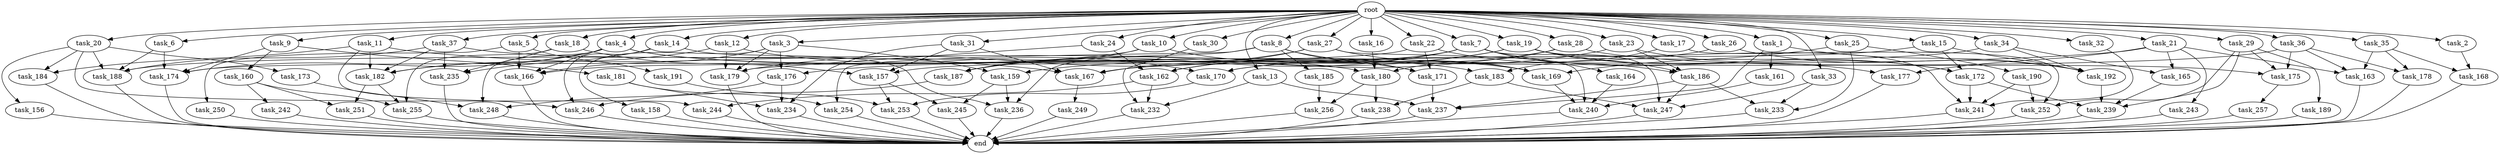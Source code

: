 digraph G {
  task_162 [size="19069654794.240002"];
  task_189 [size="4209067950.080000"];
  task_240 [size="7215545057.280000"];
  task_15 [size="10.240000"];
  task_185 [size="773094113.280000"];
  task_161 [size="3092376453.120000"];
  task_9 [size="10.240000"];
  task_163 [size="12799002542.080000"];
  task_183 [size="10737418240.000000"];
  task_4 [size="10.240000"];
  task_179 [size="10651518894.080000"];
  task_20 [size="10.240000"];
  task_166 [size="6356551598.080000"];
  task_13 [size="10.240000"];
  task_14 [size="10.240000"];
  task_174 [size="8761733283.840000"];
  task_157 [size="11854109736.960001"];
  task_3 [size="10.240000"];
  task_159 [size="4982162063.360000"];
  task_192 [size="18983755448.320000"];
  task_5 [size="10.240000"];
  task_169 [size="10565619548.160000"];
  task_236 [size="6614249635.840000"];
  task_253 [size="8504035246.080000"];
  task_156 [size="2147483648.000000"];
  task_26 [size="10.240000"];
  task_28 [size="10.240000"];
  task_19 [size="10.240000"];
  task_158 [size="773094113.280000"];
  task_175 [size="15375982919.680000"];
  task_233 [size="14602888806.400000"];
  task_2 [size="10.240000"];
  task_186 [size="14431090114.559999"];
  task_172 [size="14431090114.559999"];
  task_251 [size="6356551598.080000"];
  task_7 [size="10.240000"];
  task_176 [size="1116691496.960000"];
  task_25 [size="10.240000"];
  task_190 [size="5497558138.880000"];
  task_36 [size="10.240000"];
  task_31 [size="10.240000"];
  task_188 [size="15375982919.680000"];
  task_232 [size="3779571220.480000"];
  task_191 [size="3092376453.120000"];
  task_23 [size="10.240000"];
  task_164 [size="4209067950.080000"];
  task_165 [size="8933531975.680000"];
  task_238 [size="3435973836.800000"];
  task_16 [size="10.240000"];
  task_237 [size="13829794693.120001"];
  task_29 [size="10.240000"];
  task_1 [size="10.240000"];
  task_173 [size="2147483648.000000"];
  task_180 [size="6356551598.080000"];
  task_171 [size="1460288880.640000"];
  task_184 [size="2491081031.680000"];
  task_244 [size="2491081031.680000"];
  task_24 [size="10.240000"];
  task_18 [size="10.240000"];
  task_167 [size="14946486190.080000"];
  task_243 [size="343597383.680000"];
  task_249 [size="1374389534.720000"];
  task_254 [size="3865470566.400000"];
  task_242 [size="2147483648.000000"];
  task_170 [size="15891378995.200001"];
  task_245 [size="7301444403.200000"];
  task_32 [size="10.240000"];
  task_12 [size="10.240000"];
  task_22 [size="10.240000"];
  task_248 [size="6614249635.840000"];
  task_168 [size="8589934592.000000"];
  task_21 [size="10.240000"];
  task_177 [size="4552665333.760000"];
  task_256 [size="4466765987.840000"];
  task_257 [size="4209067950.080000"];
  task_30 [size="10.240000"];
  task_246 [size="14431090114.559999"];
  task_8 [size="10.240000"];
  task_34 [size="10.240000"];
  root [size="0.000000"];
  task_17 [size="10.240000"];
  end [size="0.000000"];
  task_178 [size="12455405158.400000"];
  task_10 [size="10.240000"];
  task_27 [size="10.240000"];
  task_182 [size="10222022164.480000"];
  task_6 [size="10.240000"];
  task_37 [size="10.240000"];
  task_35 [size="10.240000"];
  task_33 [size="10.240000"];
  task_241 [size="11682311045.120001"];
  task_239 [size="15719580303.360001"];
  task_234 [size="11682311045.120001"];
  task_181 [size="773094113.280000"];
  task_255 [size="8504035246.080000"];
  task_247 [size="13657996001.280001"];
  task_187 [size="13142599925.760000"];
  task_11 [size="10.240000"];
  task_250 [size="3092376453.120000"];
  task_252 [size="14173392076.800001"];
  task_235 [size="8418135900.160000"];
  task_160 [size="773094113.280000"];

  task_162 -> task_244 [size="33554432.000000"];
  task_162 -> task_232 [size="33554432.000000"];
  task_189 -> end [size="1.000000"];
  task_240 -> end [size="1.000000"];
  task_15 -> task_192 [size="33554432.000000"];
  task_15 -> task_172 [size="33554432.000000"];
  task_15 -> task_170 [size="33554432.000000"];
  task_185 -> task_256 [size="134217728.000000"];
  task_161 -> task_240 [size="75497472.000000"];
  task_9 -> task_181 [size="75497472.000000"];
  task_9 -> task_174 [size="75497472.000000"];
  task_9 -> task_160 [size="75497472.000000"];
  task_163 -> end [size="1.000000"];
  task_183 -> task_247 [size="33554432.000000"];
  task_183 -> task_238 [size="33554432.000000"];
  task_4 -> task_169 [size="209715200.000000"];
  task_4 -> task_183 [size="209715200.000000"];
  task_4 -> task_182 [size="209715200.000000"];
  task_4 -> task_174 [size="209715200.000000"];
  task_4 -> task_248 [size="209715200.000000"];
  task_4 -> task_166 [size="209715200.000000"];
  task_179 -> end [size="1.000000"];
  task_20 -> task_244 [size="209715200.000000"];
  task_20 -> task_188 [size="209715200.000000"];
  task_20 -> task_156 [size="209715200.000000"];
  task_20 -> task_173 [size="209715200.000000"];
  task_20 -> task_184 [size="209715200.000000"];
  task_166 -> end [size="1.000000"];
  task_13 -> task_232 [size="301989888.000000"];
  task_13 -> task_237 [size="301989888.000000"];
  task_14 -> task_236 [size="536870912.000000"];
  task_14 -> task_235 [size="536870912.000000"];
  task_14 -> task_246 [size="536870912.000000"];
  task_174 -> end [size="1.000000"];
  task_157 -> task_253 [size="679477248.000000"];
  task_157 -> task_245 [size="679477248.000000"];
  task_3 -> task_158 [size="75497472.000000"];
  task_3 -> task_176 [size="75497472.000000"];
  task_3 -> task_159 [size="75497472.000000"];
  task_3 -> task_166 [size="75497472.000000"];
  task_3 -> task_179 [size="75497472.000000"];
  task_159 -> task_236 [size="33554432.000000"];
  task_159 -> task_245 [size="33554432.000000"];
  task_192 -> task_239 [size="679477248.000000"];
  task_5 -> task_250 [size="301989888.000000"];
  task_5 -> task_191 [size="301989888.000000"];
  task_5 -> task_166 [size="301989888.000000"];
  task_169 -> task_240 [size="209715200.000000"];
  task_236 -> end [size="1.000000"];
  task_253 -> end [size="1.000000"];
  task_156 -> end [size="1.000000"];
  task_26 -> task_167 [size="679477248.000000"];
  task_26 -> task_192 [size="679477248.000000"];
  task_28 -> task_180 [size="411041792.000000"];
  task_28 -> task_159 [size="411041792.000000"];
  task_28 -> task_175 [size="411041792.000000"];
  task_19 -> task_162 [size="838860800.000000"];
  task_19 -> task_186 [size="838860800.000000"];
  task_19 -> task_187 [size="838860800.000000"];
  task_19 -> task_241 [size="838860800.000000"];
  task_19 -> task_172 [size="838860800.000000"];
  task_158 -> end [size="1.000000"];
  task_175 -> task_257 [size="411041792.000000"];
  task_233 -> end [size="1.000000"];
  task_2 -> task_168 [size="301989888.000000"];
  task_186 -> task_233 [size="209715200.000000"];
  task_186 -> task_247 [size="209715200.000000"];
  task_186 -> task_237 [size="209715200.000000"];
  task_172 -> task_239 [size="33554432.000000"];
  task_172 -> task_241 [size="33554432.000000"];
  task_251 -> end [size="1.000000"];
  task_7 -> task_162 [size="411041792.000000"];
  task_7 -> task_157 [size="411041792.000000"];
  task_7 -> task_177 [size="411041792.000000"];
  task_7 -> task_164 [size="411041792.000000"];
  task_7 -> task_247 [size="411041792.000000"];
  task_7 -> task_187 [size="411041792.000000"];
  task_176 -> task_234 [size="301989888.000000"];
  task_176 -> task_248 [size="301989888.000000"];
  task_25 -> task_169 [size="536870912.000000"];
  task_25 -> task_190 [size="536870912.000000"];
  task_25 -> task_233 [size="536870912.000000"];
  task_190 -> task_252 [size="134217728.000000"];
  task_190 -> task_241 [size="134217728.000000"];
  task_36 -> task_178 [size="679477248.000000"];
  task_36 -> task_188 [size="679477248.000000"];
  task_36 -> task_175 [size="679477248.000000"];
  task_36 -> task_163 [size="679477248.000000"];
  task_31 -> task_167 [size="536870912.000000"];
  task_31 -> task_157 [size="536870912.000000"];
  task_31 -> task_234 [size="536870912.000000"];
  task_188 -> end [size="1.000000"];
  task_232 -> end [size="1.000000"];
  task_191 -> task_253 [size="75497472.000000"];
  task_23 -> task_162 [size="536870912.000000"];
  task_23 -> task_186 [size="536870912.000000"];
  task_23 -> task_172 [size="536870912.000000"];
  task_164 -> task_240 [size="209715200.000000"];
  task_165 -> task_239 [size="411041792.000000"];
  task_238 -> end [size="1.000000"];
  task_16 -> task_180 [size="134217728.000000"];
  task_237 -> end [size="1.000000"];
  task_29 -> task_189 [size="411041792.000000"];
  task_29 -> task_239 [size="411041792.000000"];
  task_29 -> task_175 [size="411041792.000000"];
  task_29 -> task_252 [size="411041792.000000"];
  task_1 -> task_192 [size="301989888.000000"];
  task_1 -> task_237 [size="301989888.000000"];
  task_1 -> task_161 [size="301989888.000000"];
  task_173 -> task_248 [size="134217728.000000"];
  task_180 -> task_256 [size="301989888.000000"];
  task_180 -> task_238 [size="301989888.000000"];
  task_171 -> task_237 [size="536870912.000000"];
  task_184 -> end [size="1.000000"];
  task_244 -> end [size="1.000000"];
  task_24 -> task_162 [size="75497472.000000"];
  task_24 -> task_179 [size="75497472.000000"];
  task_18 -> task_157 [size="209715200.000000"];
  task_18 -> task_235 [size="209715200.000000"];
  task_18 -> task_255 [size="209715200.000000"];
  task_167 -> task_249 [size="134217728.000000"];
  task_243 -> end [size="1.000000"];
  task_249 -> end [size="1.000000"];
  task_254 -> end [size="1.000000"];
  task_242 -> end [size="1.000000"];
  task_170 -> task_253 [size="75497472.000000"];
  task_245 -> end [size="1.000000"];
  task_32 -> task_241 [size="134217728.000000"];
  task_12 -> task_179 [size="679477248.000000"];
  task_12 -> task_182 [size="679477248.000000"];
  task_12 -> task_170 [size="679477248.000000"];
  task_22 -> task_186 [size="33554432.000000"];
  task_22 -> task_171 [size="33554432.000000"];
  task_22 -> task_174 [size="33554432.000000"];
  task_248 -> end [size="1.000000"];
  task_168 -> end [size="1.000000"];
  task_21 -> task_163 [size="33554432.000000"];
  task_21 -> task_176 [size="33554432.000000"];
  task_21 -> task_165 [size="33554432.000000"];
  task_21 -> task_177 [size="33554432.000000"];
  task_21 -> task_243 [size="33554432.000000"];
  task_177 -> end [size="1.000000"];
  task_256 -> end [size="1.000000"];
  task_257 -> end [size="1.000000"];
  task_30 -> task_232 [size="33554432.000000"];
  task_246 -> end [size="1.000000"];
  task_8 -> task_236 [size="75497472.000000"];
  task_8 -> task_169 [size="75497472.000000"];
  task_8 -> task_171 [size="75497472.000000"];
  task_8 -> task_254 [size="75497472.000000"];
  task_8 -> task_185 [size="75497472.000000"];
  task_34 -> task_192 [size="838860800.000000"];
  task_34 -> task_165 [size="838860800.000000"];
  task_34 -> task_170 [size="838860800.000000"];
  root -> task_26 [size="1.000000"];
  root -> task_8 [size="1.000000"];
  root -> task_34 [size="1.000000"];
  root -> task_28 [size="1.000000"];
  root -> task_15 [size="1.000000"];
  root -> task_29 [size="1.000000"];
  root -> task_17 [size="1.000000"];
  root -> task_9 [size="1.000000"];
  root -> task_6 [size="1.000000"];
  root -> task_2 [size="1.000000"];
  root -> task_10 [size="1.000000"];
  root -> task_27 [size="1.000000"];
  root -> task_7 [size="1.000000"];
  root -> task_4 [size="1.000000"];
  root -> task_24 [size="1.000000"];
  root -> task_25 [size="1.000000"];
  root -> task_18 [size="1.000000"];
  root -> task_20 [size="1.000000"];
  root -> task_35 [size="1.000000"];
  root -> task_13 [size="1.000000"];
  root -> task_31 [size="1.000000"];
  root -> task_14 [size="1.000000"];
  root -> task_1 [size="1.000000"];
  root -> task_23 [size="1.000000"];
  root -> task_11 [size="1.000000"];
  root -> task_3 [size="1.000000"];
  root -> task_37 [size="1.000000"];
  root -> task_32 [size="1.000000"];
  root -> task_5 [size="1.000000"];
  root -> task_12 [size="1.000000"];
  root -> task_22 [size="1.000000"];
  root -> task_19 [size="1.000000"];
  root -> task_33 [size="1.000000"];
  root -> task_36 [size="1.000000"];
  root -> task_21 [size="1.000000"];
  root -> task_16 [size="1.000000"];
  root -> task_30 [size="1.000000"];
  task_17 -> task_252 [size="838860800.000000"];
  task_17 -> task_183 [size="838860800.000000"];
  task_178 -> end [size="1.000000"];
  task_10 -> task_171 [size="33554432.000000"];
  task_10 -> task_166 [size="33554432.000000"];
  task_10 -> task_187 [size="33554432.000000"];
  task_27 -> task_167 [size="209715200.000000"];
  task_27 -> task_179 [size="209715200.000000"];
  task_27 -> task_169 [size="209715200.000000"];
  task_27 -> task_240 [size="209715200.000000"];
  task_182 -> task_255 [size="411041792.000000"];
  task_182 -> task_251 [size="411041792.000000"];
  task_6 -> task_188 [size="536870912.000000"];
  task_6 -> task_174 [size="536870912.000000"];
  task_37 -> task_180 [size="75497472.000000"];
  task_37 -> task_235 [size="75497472.000000"];
  task_37 -> task_182 [size="75497472.000000"];
  task_37 -> task_188 [size="75497472.000000"];
  task_35 -> task_168 [size="536870912.000000"];
  task_35 -> task_178 [size="536870912.000000"];
  task_35 -> task_163 [size="536870912.000000"];
  task_33 -> task_233 [size="679477248.000000"];
  task_33 -> task_247 [size="679477248.000000"];
  task_241 -> end [size="1.000000"];
  task_239 -> end [size="1.000000"];
  task_234 -> end [size="1.000000"];
  task_181 -> task_234 [size="301989888.000000"];
  task_181 -> task_254 [size="301989888.000000"];
  task_255 -> end [size="1.000000"];
  task_247 -> end [size="1.000000"];
  task_187 -> task_246 [size="838860800.000000"];
  task_11 -> task_167 [size="33554432.000000"];
  task_11 -> task_246 [size="33554432.000000"];
  task_11 -> task_182 [size="33554432.000000"];
  task_11 -> task_184 [size="33554432.000000"];
  task_250 -> end [size="1.000000"];
  task_252 -> end [size="1.000000"];
  task_235 -> end [size="1.000000"];
  task_160 -> task_255 [size="209715200.000000"];
  task_160 -> task_242 [size="209715200.000000"];
  task_160 -> task_251 [size="209715200.000000"];
}
